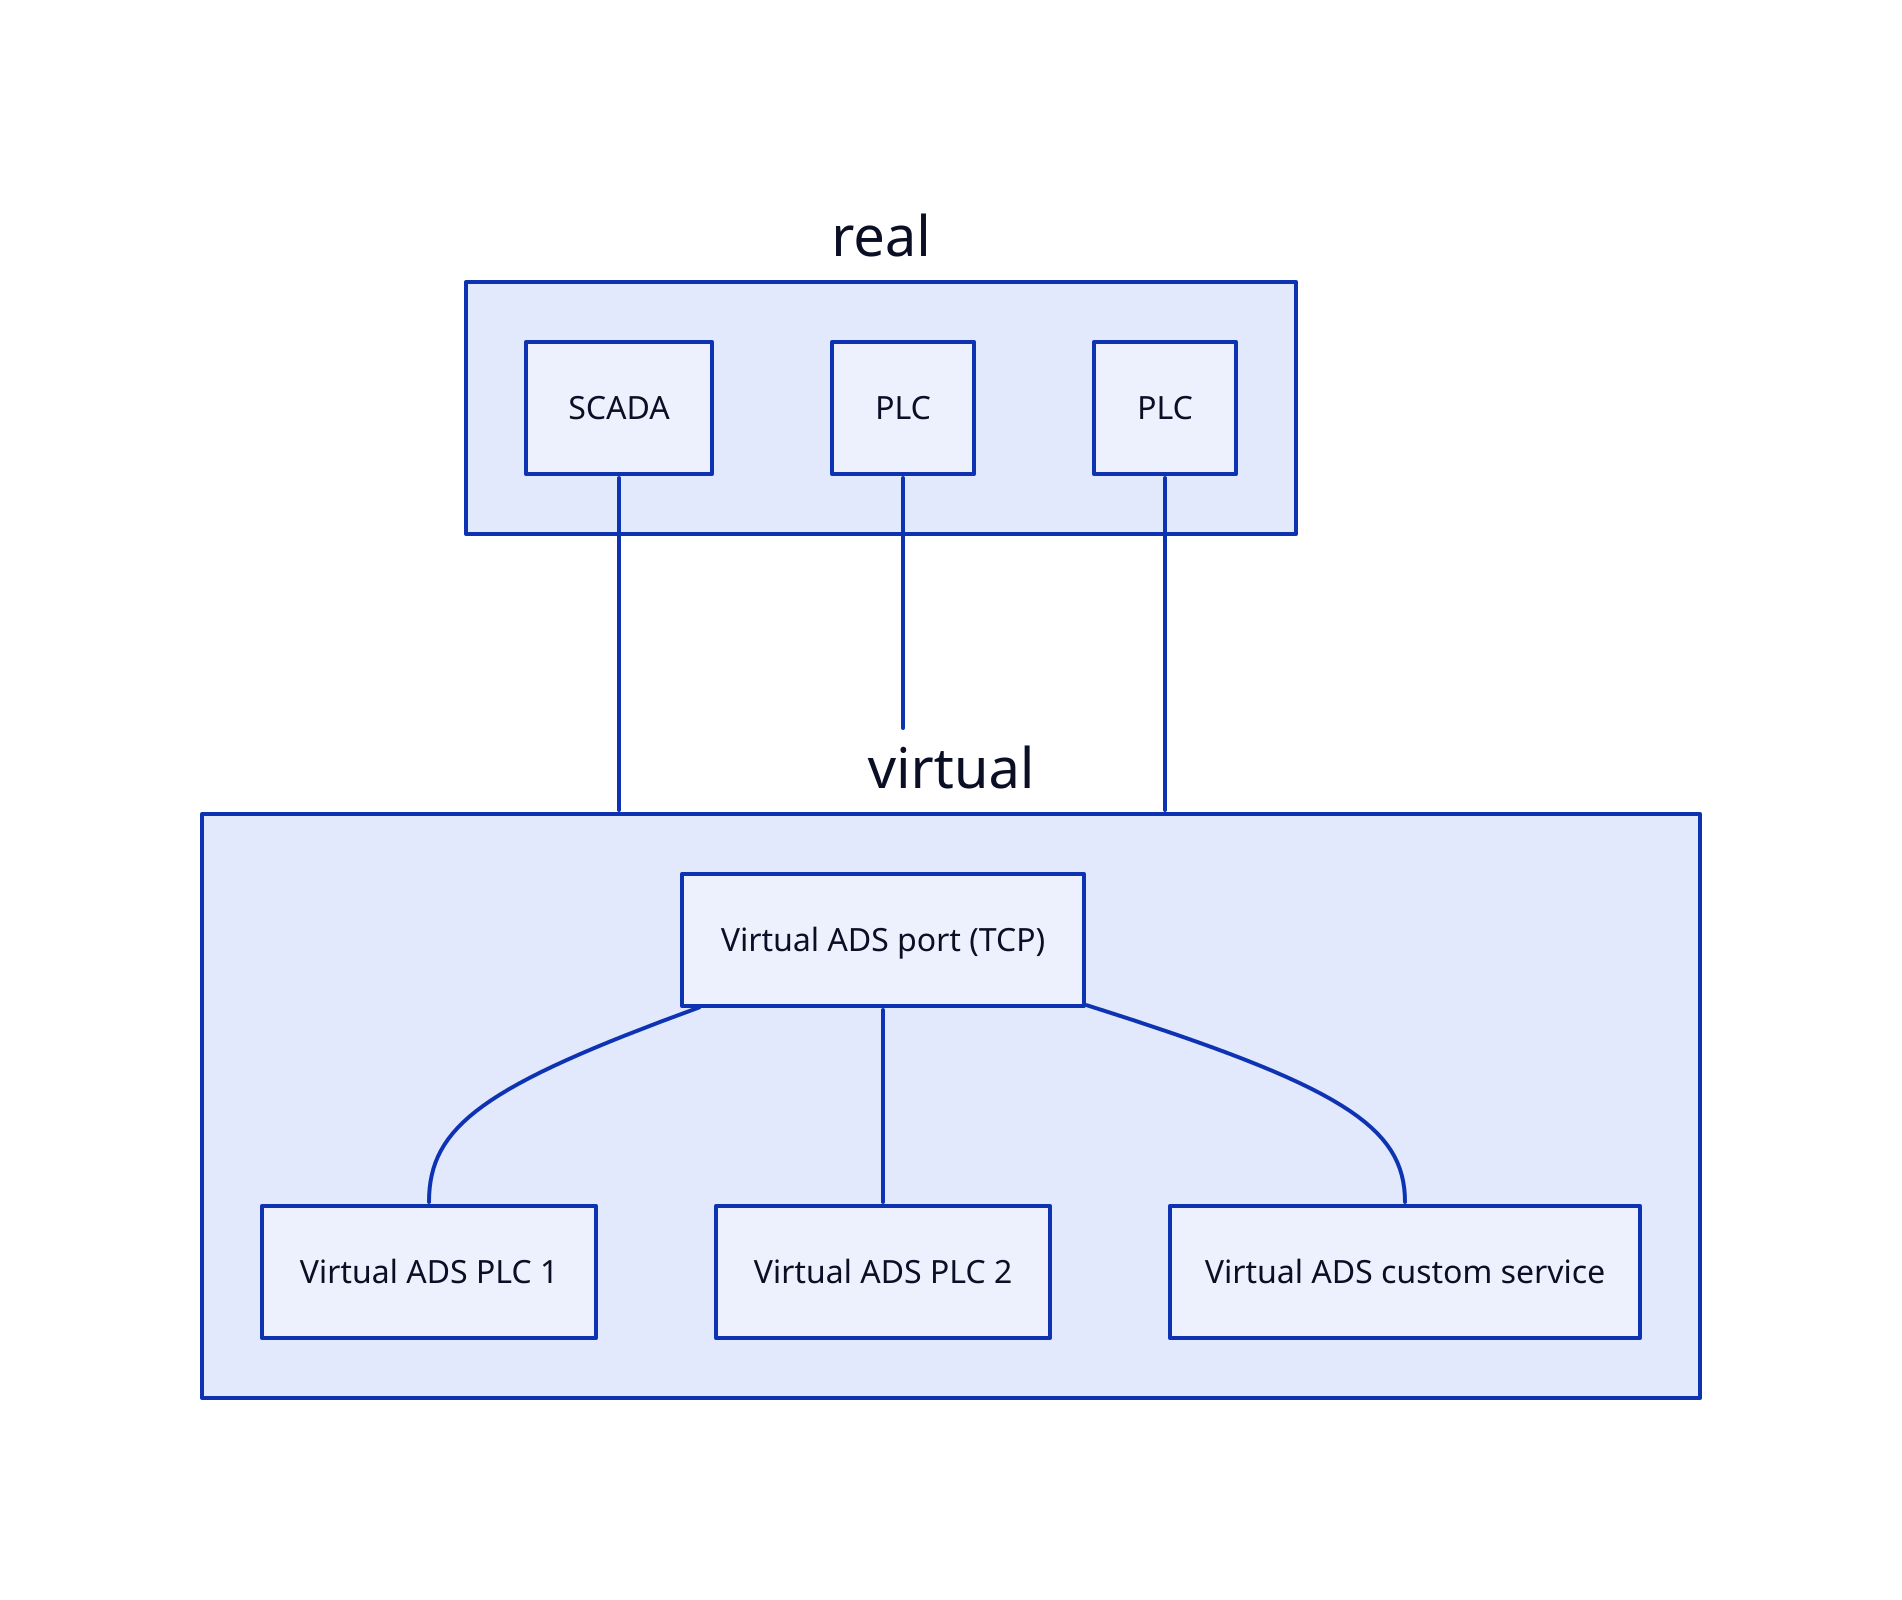 real: {
  scada: SCADA
  plc1: PLC
  plc2: PLC
}

real.scada -- virtual
real.plc1 -- virtual
real.plc2 -- virtual

virtual: {
  port: Virtual ADS port (TCP)

  port -- Virtual ADS PLC 1
  port -- Virtual ADS PLC 2
  port -- Virtual ADS custom service
}
